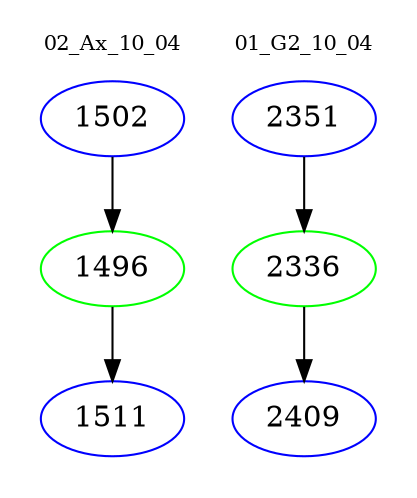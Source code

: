 digraph{
subgraph cluster_0 {
color = white
label = "02_Ax_10_04";
fontsize=10;
T0_1502 [label="1502", color="blue"]
T0_1502 -> T0_1496 [color="black"]
T0_1496 [label="1496", color="green"]
T0_1496 -> T0_1511 [color="black"]
T0_1511 [label="1511", color="blue"]
}
subgraph cluster_1 {
color = white
label = "01_G2_10_04";
fontsize=10;
T1_2351 [label="2351", color="blue"]
T1_2351 -> T1_2336 [color="black"]
T1_2336 [label="2336", color="green"]
T1_2336 -> T1_2409 [color="black"]
T1_2409 [label="2409", color="blue"]
}
}
